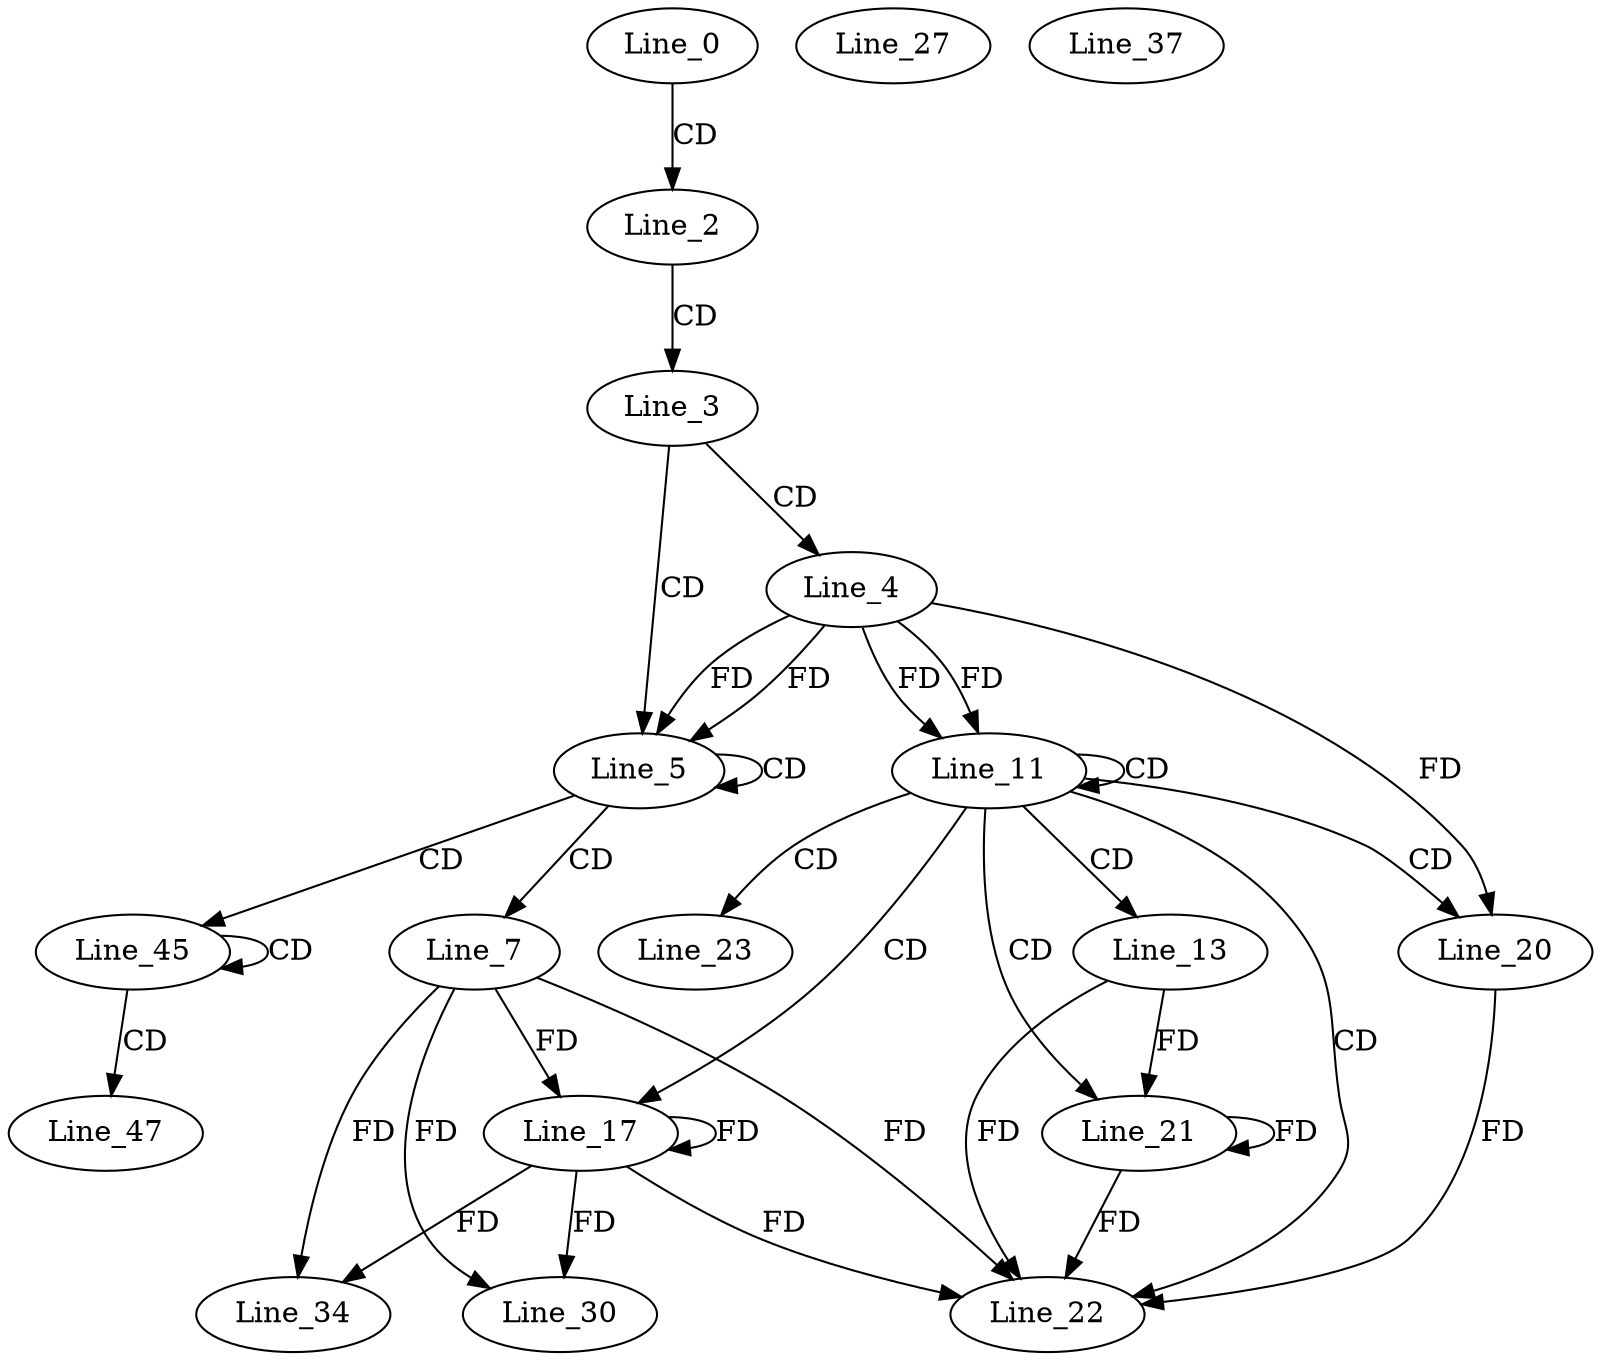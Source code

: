 digraph G {
  Line_0;
  Line_2;
  Line_3;
  Line_4;
  Line_5;
  Line_5;
  Line_7;
  Line_11;
  Line_11;
  Line_13;
  Line_17;
  Line_20;
  Line_20;
  Line_21;
  Line_22;
  Line_23;
  Line_23;
  Line_27;
  Line_30;
  Line_34;
  Line_37;
  Line_45;
  Line_45;
  Line_47;
  Line_47;
  Line_0 -> Line_2 [ label="CD" ];
  Line_2 -> Line_3 [ label="CD" ];
  Line_3 -> Line_4 [ label="CD" ];
  Line_3 -> Line_5 [ label="CD" ];
  Line_4 -> Line_5 [ label="FD" ];
  Line_5 -> Line_5 [ label="CD" ];
  Line_4 -> Line_5 [ label="FD" ];
  Line_5 -> Line_7 [ label="CD" ];
  Line_4 -> Line_11 [ label="FD" ];
  Line_11 -> Line_11 [ label="CD" ];
  Line_4 -> Line_11 [ label="FD" ];
  Line_11 -> Line_13 [ label="CD" ];
  Line_11 -> Line_17 [ label="CD" ];
  Line_7 -> Line_17 [ label="FD" ];
  Line_17 -> Line_17 [ label="FD" ];
  Line_11 -> Line_20 [ label="CD" ];
  Line_4 -> Line_20 [ label="FD" ];
  Line_11 -> Line_21 [ label="CD" ];
  Line_13 -> Line_21 [ label="FD" ];
  Line_21 -> Line_21 [ label="FD" ];
  Line_11 -> Line_22 [ label="CD" ];
  Line_7 -> Line_22 [ label="FD" ];
  Line_17 -> Line_22 [ label="FD" ];
  Line_13 -> Line_22 [ label="FD" ];
  Line_21 -> Line_22 [ label="FD" ];
  Line_20 -> Line_22 [ label="FD" ];
  Line_11 -> Line_23 [ label="CD" ];
  Line_7 -> Line_30 [ label="FD" ];
  Line_17 -> Line_30 [ label="FD" ];
  Line_7 -> Line_34 [ label="FD" ];
  Line_17 -> Line_34 [ label="FD" ];
  Line_5 -> Line_45 [ label="CD" ];
  Line_45 -> Line_45 [ label="CD" ];
  Line_45 -> Line_47 [ label="CD" ];
}
